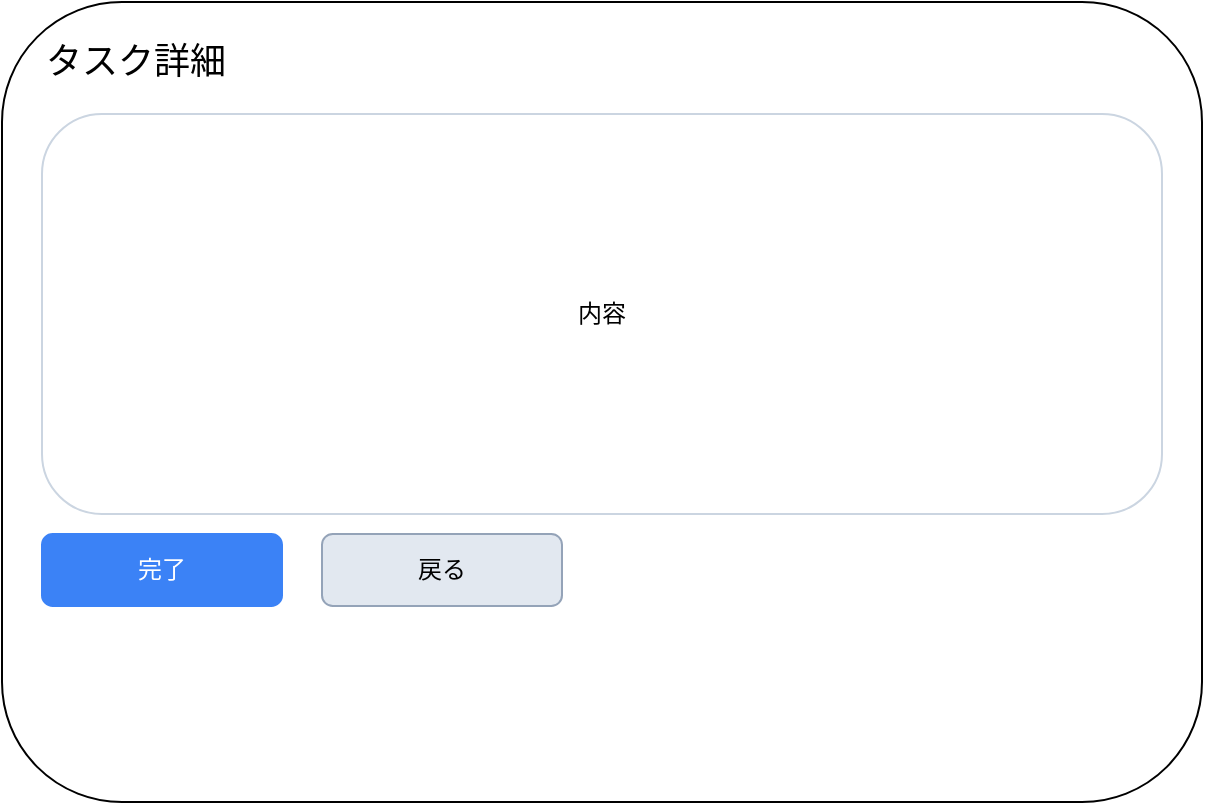 <mxfile type="device">
  <diagram name="SC2" id="sc2-diagram">
    <mxGraphModel dx="1280" dy="720" grid="1" gridSize="10" guides="1" tooltips="1" connect="1" arrows="1" fold="1" page="1" pageScale="1" pageWidth="1240" pageHeight="1754" background="#ffffff">
      <root>
        <mxCell id="0"/>
        <mxCell id="1" parent="0"/>
        <!-- Screen canvas -->
        <mxCell id="c2" value="SC2 詳細/完了" style="rounded=1;whiteSpace=wrap;html=1;fillColor=#FFFFFF;strokeColor=#000000;" vertex="1" parent="1">
          <mxGeometry x="40" y="40" width="600" height="400" as="geometry"/>
        </mxCell>
        <!-- Title -->
        <mxCell id="t2" value="タスク詳細" style="text;whiteSpace=wrap;html=1;align=left;verticalAlign=middle;fontSize=18;" vertex="1" parent="c2">
          <mxGeometry x="20" y="16" width="560" height="28" as="geometry"/>
        </mxCell>
        <!-- Detail Area -->
        <mxCell id="d2" value="内容" style="rounded=1;whiteSpace=wrap;html=1;fillColor=#FFFFFF;strokeColor=#CBD5E1;" vertex="1" parent="c2">
          <mxGeometry x="20" y="56" width="560" height="200" as="geometry"/>
        </mxCell>
        <!-- Done Button -->
        <mxCell id="done" value="完了" style="rounded=1;whiteSpace=wrap;html=1;fillColor=#3B82F6;fontColor=#FFFFFF;strokeColor=#3B82F6;" vertex="1" parent="c2">
          <mxGeometry x="20" y="266" width="120" height="36" as="geometry"/>
        </mxCell>
        <!-- Back Button -->
        <mxCell id="back" value="戻る" style="rounded=1;whiteSpace=wrap;html=1;fillColor=#E2E8F0;strokeColor=#94A3B8;" vertex="1" parent="c2">
          <mxGeometry x="160" y="266" width="120" height="36" as="geometry"/>
        </mxCell>
      </root>
    </mxGraphModel>
  </diagram>
</mxfile>
